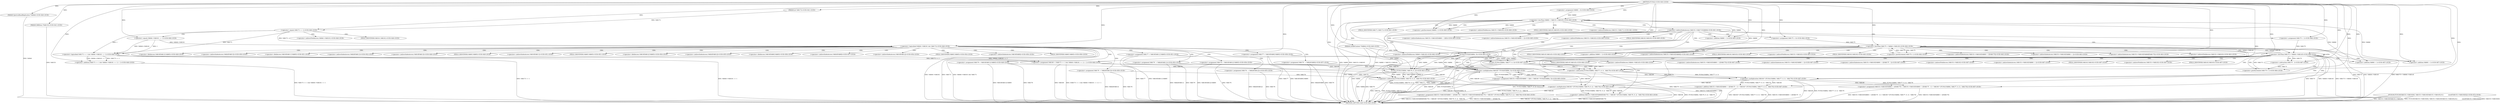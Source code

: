 
digraph "FUN42" {  

"4525" [label = "(METHOD,FUN42)<SUB>840</SUB>" ]

"4746" [label = "(METHOD_RETURN,void)<SUB>840</SUB>" ]

"4526" [label = "(PARAM,SpectralBandReplication *VAR46)<SUB>840</SUB>" ]

"4527" [label = "(PARAM,GetBitContext *VAR84)<SUB>840</SUB>" ]

"4528" [label = "(PARAM,SBRData *VAR153)<SUB>841</SUB>" ]

"4529" [label = "(PARAM,int VAR173)<SUB>841</SUB>" ]

"4538" [label = "(&lt;operator&gt;.assignment,VAR180 = (VAR173 == 1 &amp;&amp; VAR46-&gt;VAR181 == 1) + 1)<SUB>846</SUB>" ]

"4727" [label = "(FUN100,FUN100(VAR153-&gt;VAR183[0], VAR153-&gt;VAR183[VAR153-&gt;VAR165],\012           sizeof(VAR153-&gt;VAR183[0])))<SUB>872</SUB>" ]

"4552" [label = "(&lt;operator&gt;.logicalAnd,VAR46-&gt;VAR181 &amp;&amp; VAR173)<SUB>848</SUB>" ]

"4613" [label = "(&lt;operator&gt;.lessThan,VAR68 &lt; VAR153-&gt;VAR165)<SUB>860</SUB>" ]

"4618" [label = "(&lt;operator&gt;.postIncrement,VAR68++)<SUB>860</SUB>" ]

"4540" [label = "(&lt;operator&gt;.addition,(VAR173 == 1 &amp;&amp; VAR46-&gt;VAR181 == 1) + 1)<SUB>846</SUB>" ]

"4558" [label = "(&lt;operator&gt;.assignment,VAR176 = VAR19[VAR13].VAR65)<SUB>849</SUB>" ]

"4565" [label = "(&lt;operator&gt;.assignment,VAR178  = VAR20[VAR13])<SUB>850</SUB>" ]

"4570" [label = "(&lt;operator&gt;.assignment,VAR177 = VAR19[VAR11].VAR65)<SUB>851</SUB>" ]

"4577" [label = "(&lt;operator&gt;.assignment,VAR179  = VAR20[VAR11])<SUB>852</SUB>" ]

"4610" [label = "(&lt;operator&gt;.assignment,VAR68 = 0)<SUB>860</SUB>" ]

"4541" [label = "(&lt;operator&gt;.logicalAnd,VAR173 == 1 &amp;&amp; VAR46-&gt;VAR181 == 1)<SUB>846</SUB>" ]

"4584" [label = "(&lt;operator&gt;.assignment,VAR176 = VAR19[VAR12].VAR65)<SUB>854</SUB>" ]

"4591" [label = "(&lt;operator&gt;.assignment,VAR178  = VAR20[VAR12])<SUB>855</SUB>" ]

"4596" [label = "(&lt;operator&gt;.assignment,VAR177 = VAR19[VAR9].VAR65)<SUB>856</SUB>" ]

"4603" [label = "(&lt;operator&gt;.assignment,VAR179  = VAR20[VAR9])<SUB>857</SUB>" ]

"4542" [label = "(&lt;operator&gt;.equals,VAR173 == 1)<SUB>846</SUB>" ]

"4545" [label = "(&lt;operator&gt;.equals,VAR46-&gt;VAR181 == 1)<SUB>846</SUB>" ]

"4633" [label = "(&lt;operator&gt;.lessThan,VAR175 &lt; VAR46-&gt;VAR145)<SUB>862</SUB>" ]

"4638" [label = "(&lt;operator&gt;.postIncrement,VAR175++)<SUB>862</SUB>" ]

"4640" [label = "(&lt;operator&gt;.assignment,VAR153-&gt;VAR183[VAR68 + 1][VAR175] = VAR153-&gt;VAR183[VAR68][VAR175] + VAR180 * (FUN41(VAR84, VAR176, 9, 2) - VAR178))<SUB>863</SUB>" ]

"4669" [label = "(&lt;operator&gt;.assignment,VAR153-&gt;VAR183[VAR68 + 1][0] = VAR180 * FUN20(VAR84, 5))<SUB>865</SUB>" ]

"4630" [label = "(&lt;operator&gt;.assignment,VAR175 = 0)<SUB>862</SUB>" ]

"4689" [label = "(&lt;operator&gt;.lessThan,VAR175 &lt; VAR46-&gt;VAR145)<SUB>866</SUB>" ]

"4694" [label = "(&lt;operator&gt;.postIncrement,VAR175++)<SUB>866</SUB>" ]

"4696" [label = "(&lt;operator&gt;.assignment,VAR153-&gt;VAR183[VAR68 + 1][VAR175] = VAR153-&gt;VAR183[VAR68 + 1][VAR175 - 1] + VAR180 * (FUN41(VAR84, VAR177, 9, 3) - VAR179))<SUB>867</SUB>" ]

"4650" [label = "(&lt;operator&gt;.addition,VAR153-&gt;VAR183[VAR68][VAR175] + VAR180 * (FUN41(VAR84, VAR176, 9, 2) - VAR178))<SUB>863</SUB>" ]

"4679" [label = "(&lt;operator&gt;.multiplication,VAR180 * FUN20(VAR84, 5))<SUB>865</SUB>" ]

"4686" [label = "(&lt;operator&gt;.assignment,VAR175 = 1)<SUB>866</SUB>" ]

"4658" [label = "(&lt;operator&gt;.multiplication,VAR180 * (FUN41(VAR84, VAR176, 9, 2) - VAR178))<SUB>863</SUB>" ]

"4681" [label = "(FUN20,FUN20(VAR84, 5))<SUB>865</SUB>" ]

"4706" [label = "(&lt;operator&gt;.addition,VAR153-&gt;VAR183[VAR68 + 1][VAR175 - 1] + VAR180 * (FUN41(VAR84, VAR177, 9, 3) - VAR179))<SUB>867</SUB>" ]

"4646" [label = "(&lt;operator&gt;.addition,VAR68 + 1)<SUB>863</SUB>" ]

"4660" [label = "(&lt;operator&gt;.subtraction,FUN41(VAR84, VAR176, 9, 2) - VAR178)<SUB>863</SUB>" ]

"4675" [label = "(&lt;operator&gt;.addition,VAR68 + 1)<SUB>865</SUB>" ]

"4718" [label = "(&lt;operator&gt;.multiplication,VAR180 * (FUN41(VAR84, VAR177, 9, 3) - VAR179))<SUB>867</SUB>" ]

"4661" [label = "(FUN41,FUN41(VAR84, VAR176, 9, 2))<SUB>863</SUB>" ]

"4702" [label = "(&lt;operator&gt;.addition,VAR68 + 1)<SUB>867</SUB>" ]

"4715" [label = "(&lt;operator&gt;.subtraction,VAR175 - 1)<SUB>867</SUB>" ]

"4720" [label = "(&lt;operator&gt;.subtraction,FUN41(VAR84, VAR177, 9, 3) - VAR179)<SUB>867</SUB>" ]

"4712" [label = "(&lt;operator&gt;.addition,VAR68 + 1)<SUB>867</SUB>" ]

"4721" [label = "(FUN41,FUN41(VAR84, VAR177, 9, 3))<SUB>867</SUB>" ]

"4615" [label = "(&lt;operator&gt;.indirectFieldAccess,VAR153-&gt;VAR165)<SUB>860</SUB>" ]

"4560" [label = "(&lt;operator&gt;.fieldAccess,VAR19[VAR13].VAR65)<SUB>849</SUB>" ]

"4567" [label = "(&lt;operator&gt;.indirectIndexAccess,VAR20[VAR13])<SUB>850</SUB>" ]

"4572" [label = "(&lt;operator&gt;.fieldAccess,VAR19[VAR11].VAR65)<SUB>851</SUB>" ]

"4579" [label = "(&lt;operator&gt;.indirectIndexAccess,VAR20[VAR11])<SUB>852</SUB>" ]

"4617" [label = "(FIELD_IDENTIFIER,VAR165,VAR165)<SUB>860</SUB>" ]

"4622" [label = "(&lt;operator&gt;.indirectIndexAccess,VAR153-&gt;VAR171[VAR68])<SUB>861</SUB>" ]

"4546" [label = "(&lt;operator&gt;.indirectFieldAccess,VAR46-&gt;VAR181)<SUB>846</SUB>" ]

"4561" [label = "(&lt;operator&gt;.indirectIndexAccess,VAR19[VAR13])<SUB>849</SUB>" ]

"4564" [label = "(FIELD_IDENTIFIER,VAR65,VAR65)<SUB>849</SUB>" ]

"4573" [label = "(&lt;operator&gt;.indirectIndexAccess,VAR19[VAR11])<SUB>851</SUB>" ]

"4576" [label = "(FIELD_IDENTIFIER,VAR65,VAR65)<SUB>851</SUB>" ]

"4586" [label = "(&lt;operator&gt;.fieldAccess,VAR19[VAR12].VAR65)<SUB>854</SUB>" ]

"4593" [label = "(&lt;operator&gt;.indirectIndexAccess,VAR20[VAR12])<SUB>855</SUB>" ]

"4598" [label = "(&lt;operator&gt;.fieldAccess,VAR19[VAR9].VAR65)<SUB>856</SUB>" ]

"4605" [label = "(&lt;operator&gt;.indirectIndexAccess,VAR20[VAR9])<SUB>857</SUB>" ]

"4623" [label = "(&lt;operator&gt;.indirectFieldAccess,VAR153-&gt;VAR171)<SUB>861</SUB>" ]

"4548" [label = "(FIELD_IDENTIFIER,VAR181,VAR181)<SUB>846</SUB>" ]

"4587" [label = "(&lt;operator&gt;.indirectIndexAccess,VAR19[VAR12])<SUB>854</SUB>" ]

"4590" [label = "(FIELD_IDENTIFIER,VAR65,VAR65)<SUB>854</SUB>" ]

"4599" [label = "(&lt;operator&gt;.indirectIndexAccess,VAR19[VAR9])<SUB>856</SUB>" ]

"4602" [label = "(FIELD_IDENTIFIER,VAR65,VAR65)<SUB>856</SUB>" ]

"4625" [label = "(FIELD_IDENTIFIER,VAR171,VAR171)<SUB>861</SUB>" ]

"4635" [label = "(&lt;operator&gt;.indirectFieldAccess,VAR46-&gt;VAR145)<SUB>862</SUB>" ]

"4641" [label = "(&lt;operator&gt;.indirectIndexAccess,VAR153-&gt;VAR183[VAR68 + 1][VAR175])<SUB>863</SUB>" ]

"4670" [label = "(&lt;operator&gt;.indirectIndexAccess,VAR153-&gt;VAR183[VAR68 + 1][0])<SUB>865</SUB>" ]

"4637" [label = "(FIELD_IDENTIFIER,VAR145,VAR145)<SUB>862</SUB>" ]

"4642" [label = "(&lt;operator&gt;.indirectIndexAccess,VAR153-&gt;VAR183[VAR68 + 1])<SUB>863</SUB>" ]

"4651" [label = "(&lt;operator&gt;.indirectIndexAccess,VAR153-&gt;VAR183[VAR68][VAR175])<SUB>863</SUB>" ]

"4671" [label = "(&lt;operator&gt;.indirectIndexAccess,VAR153-&gt;VAR183[VAR68 + 1])<SUB>865</SUB>" ]

"4691" [label = "(&lt;operator&gt;.indirectFieldAccess,VAR46-&gt;VAR145)<SUB>866</SUB>" ]

"4697" [label = "(&lt;operator&gt;.indirectIndexAccess,VAR153-&gt;VAR183[VAR68 + 1][VAR175])<SUB>867</SUB>" ]

"4643" [label = "(&lt;operator&gt;.indirectFieldAccess,VAR153-&gt;VAR183)<SUB>863</SUB>" ]

"4652" [label = "(&lt;operator&gt;.indirectIndexAccess,VAR153-&gt;VAR183[VAR68])<SUB>863</SUB>" ]

"4672" [label = "(&lt;operator&gt;.indirectFieldAccess,VAR153-&gt;VAR183)<SUB>865</SUB>" ]

"4693" [label = "(FIELD_IDENTIFIER,VAR145,VAR145)<SUB>866</SUB>" ]

"4698" [label = "(&lt;operator&gt;.indirectIndexAccess,VAR153-&gt;VAR183[VAR68 + 1])<SUB>867</SUB>" ]

"4707" [label = "(&lt;operator&gt;.indirectIndexAccess,VAR153-&gt;VAR183[VAR68 + 1][VAR175 - 1])<SUB>867</SUB>" ]

"4645" [label = "(FIELD_IDENTIFIER,VAR183,VAR183)<SUB>863</SUB>" ]

"4653" [label = "(&lt;operator&gt;.indirectFieldAccess,VAR153-&gt;VAR183)<SUB>863</SUB>" ]

"4674" [label = "(FIELD_IDENTIFIER,VAR183,VAR183)<SUB>865</SUB>" ]

"4699" [label = "(&lt;operator&gt;.indirectFieldAccess,VAR153-&gt;VAR183)<SUB>867</SUB>" ]

"4708" [label = "(&lt;operator&gt;.indirectIndexAccess,VAR153-&gt;VAR183[VAR68 + 1])<SUB>867</SUB>" ]

"4655" [label = "(FIELD_IDENTIFIER,VAR183,VAR183)<SUB>863</SUB>" ]

"4701" [label = "(FIELD_IDENTIFIER,VAR183,VAR183)<SUB>867</SUB>" ]

"4709" [label = "(&lt;operator&gt;.indirectFieldAccess,VAR153-&gt;VAR183)<SUB>867</SUB>" ]

"4711" [label = "(FIELD_IDENTIFIER,VAR183,VAR183)<SUB>867</SUB>" ]

  "4526" -> "4746"  [ label = "DDG: VAR46"] 

  "4527" -> "4746"  [ label = "DDG: VAR84"] 

  "4528" -> "4746"  [ label = "DDG: VAR153"] 

  "4538" -> "4746"  [ label = "DDG: VAR180"] 

  "4541" -> "4746"  [ label = "DDG: VAR173 == 1"] 

  "4541" -> "4746"  [ label = "DDG: VAR46-&gt;VAR181 == 1"] 

  "4540" -> "4746"  [ label = "DDG: VAR173 == 1 &amp;&amp; VAR46-&gt;VAR181 == 1"] 

  "4538" -> "4746"  [ label = "DDG: (VAR173 == 1 &amp;&amp; VAR46-&gt;VAR181 == 1) + 1"] 

  "4552" -> "4746"  [ label = "DDG: VAR46-&gt;VAR181"] 

  "4552" -> "4746"  [ label = "DDG: VAR173"] 

  "4552" -> "4746"  [ label = "DDG: VAR46-&gt;VAR181 &amp;&amp; VAR173"] 

  "4584" -> "4746"  [ label = "DDG: VAR176"] 

  "4584" -> "4746"  [ label = "DDG: VAR19[VAR12].VAR65"] 

  "4591" -> "4746"  [ label = "DDG: VAR178"] 

  "4591" -> "4746"  [ label = "DDG: VAR20[VAR12]"] 

  "4596" -> "4746"  [ label = "DDG: VAR177"] 

  "4596" -> "4746"  [ label = "DDG: VAR19[VAR9].VAR65"] 

  "4603" -> "4746"  [ label = "DDG: VAR179"] 

  "4603" -> "4746"  [ label = "DDG: VAR20[VAR9]"] 

  "4558" -> "4746"  [ label = "DDG: VAR176"] 

  "4558" -> "4746"  [ label = "DDG: VAR19[VAR13].VAR65"] 

  "4565" -> "4746"  [ label = "DDG: VAR178"] 

  "4565" -> "4746"  [ label = "DDG: VAR20[VAR13]"] 

  "4570" -> "4746"  [ label = "DDG: VAR177"] 

  "4570" -> "4746"  [ label = "DDG: VAR19[VAR11].VAR65"] 

  "4577" -> "4746"  [ label = "DDG: VAR179"] 

  "4577" -> "4746"  [ label = "DDG: VAR20[VAR11]"] 

  "4613" -> "4746"  [ label = "DDG: VAR68"] 

  "4613" -> "4746"  [ label = "DDG: VAR153-&gt;VAR165"] 

  "4613" -> "4746"  [ label = "DDG: VAR68 &lt; VAR153-&gt;VAR165"] 

  "4727" -> "4746"  [ label = "DDG: VAR153-&gt;VAR183[0]"] 

  "4727" -> "4746"  [ label = "DDG: VAR153-&gt;VAR183[VAR153-&gt;VAR165]"] 

  "4727" -> "4746"  [ label = "DDG: FUN100(VAR153-&gt;VAR183[0], VAR153-&gt;VAR183[VAR153-&gt;VAR165],\012           sizeof(VAR153-&gt;VAR183[0]))"] 

  "4669" -> "4746"  [ label = "DDG: VAR153-&gt;VAR183[VAR68 + 1][0]"] 

  "4679" -> "4746"  [ label = "DDG: VAR180"] 

  "4681" -> "4746"  [ label = "DDG: VAR84"] 

  "4679" -> "4746"  [ label = "DDG: FUN20(VAR84, 5)"] 

  "4669" -> "4746"  [ label = "DDG: VAR180 * FUN20(VAR84, 5)"] 

  "4689" -> "4746"  [ label = "DDG: VAR175"] 

  "4689" -> "4746"  [ label = "DDG: VAR46-&gt;VAR145"] 

  "4689" -> "4746"  [ label = "DDG: VAR175 &lt; VAR46-&gt;VAR145"] 

  "4696" -> "4746"  [ label = "DDG: VAR153-&gt;VAR183[VAR68 + 1][VAR175]"] 

  "4706" -> "4746"  [ label = "DDG: VAR153-&gt;VAR183[VAR68 + 1][VAR175 - 1]"] 

  "4718" -> "4746"  [ label = "DDG: VAR180"] 

  "4721" -> "4746"  [ label = "DDG: VAR84"] 

  "4721" -> "4746"  [ label = "DDG: VAR177"] 

  "4720" -> "4746"  [ label = "DDG: FUN41(VAR84, VAR177, 9, 3)"] 

  "4720" -> "4746"  [ label = "DDG: VAR179"] 

  "4718" -> "4746"  [ label = "DDG: FUN41(VAR84, VAR177, 9, 3) - VAR179"] 

  "4706" -> "4746"  [ label = "DDG: VAR180 * (FUN41(VAR84, VAR177, 9, 3) - VAR179)"] 

  "4696" -> "4746"  [ label = "DDG: VAR153-&gt;VAR183[VAR68 + 1][VAR175 - 1] + VAR180 * (FUN41(VAR84, VAR177, 9, 3) - VAR179)"] 

  "4633" -> "4746"  [ label = "DDG: VAR175"] 

  "4633" -> "4746"  [ label = "DDG: VAR46-&gt;VAR145"] 

  "4633" -> "4746"  [ label = "DDG: VAR175 &lt; VAR46-&gt;VAR145"] 

  "4640" -> "4746"  [ label = "DDG: VAR153-&gt;VAR183[VAR68 + 1][VAR175]"] 

  "4650" -> "4746"  [ label = "DDG: VAR153-&gt;VAR183[VAR68][VAR175]"] 

  "4658" -> "4746"  [ label = "DDG: VAR180"] 

  "4661" -> "4746"  [ label = "DDG: VAR84"] 

  "4661" -> "4746"  [ label = "DDG: VAR176"] 

  "4660" -> "4746"  [ label = "DDG: FUN41(VAR84, VAR176, 9, 2)"] 

  "4660" -> "4746"  [ label = "DDG: VAR178"] 

  "4658" -> "4746"  [ label = "DDG: FUN41(VAR84, VAR176, 9, 2) - VAR178"] 

  "4650" -> "4746"  [ label = "DDG: VAR180 * (FUN41(VAR84, VAR176, 9, 2) - VAR178)"] 

  "4640" -> "4746"  [ label = "DDG: VAR153-&gt;VAR183[VAR68][VAR175] + VAR180 * (FUN41(VAR84, VAR176, 9, 2) - VAR178)"] 

  "4525" -> "4526"  [ label = "DDG: "] 

  "4525" -> "4527"  [ label = "DDG: "] 

  "4525" -> "4528"  [ label = "DDG: "] 

  "4525" -> "4529"  [ label = "DDG: "] 

  "4541" -> "4538"  [ label = "DDG: VAR173 == 1"] 

  "4541" -> "4538"  [ label = "DDG: VAR46-&gt;VAR181 == 1"] 

  "4525" -> "4538"  [ label = "DDG: "] 

  "4541" -> "4540"  [ label = "DDG: VAR173 == 1"] 

  "4541" -> "4540"  [ label = "DDG: VAR46-&gt;VAR181 == 1"] 

  "4525" -> "4540"  [ label = "DDG: "] 

  "4545" -> "4552"  [ label = "DDG: VAR46-&gt;VAR181"] 

  "4542" -> "4552"  [ label = "DDG: VAR173"] 

  "4525" -> "4552"  [ label = "DDG: "] 

  "4525" -> "4610"  [ label = "DDG: "] 

  "4610" -> "4613"  [ label = "DDG: VAR68"] 

  "4618" -> "4613"  [ label = "DDG: VAR68"] 

  "4525" -> "4613"  [ label = "DDG: "] 

  "4613" -> "4618"  [ label = "DDG: VAR68"] 

  "4525" -> "4618"  [ label = "DDG: "] 

  "4542" -> "4541"  [ label = "DDG: VAR173"] 

  "4542" -> "4541"  [ label = "DDG: 1"] 

  "4545" -> "4541"  [ label = "DDG: VAR46-&gt;VAR181"] 

  "4545" -> "4541"  [ label = "DDG: 1"] 

  "4529" -> "4542"  [ label = "DDG: VAR173"] 

  "4525" -> "4542"  [ label = "DDG: "] 

  "4525" -> "4545"  [ label = "DDG: "] 

  "4658" -> "4640"  [ label = "DDG: VAR180"] 

  "4658" -> "4640"  [ label = "DDG: FUN41(VAR84, VAR176, 9, 2) - VAR178"] 

  "4679" -> "4669"  [ label = "DDG: VAR180"] 

  "4679" -> "4669"  [ label = "DDG: FUN20(VAR84, 5)"] 

  "4525" -> "4630"  [ label = "DDG: "] 

  "4630" -> "4633"  [ label = "DDG: VAR175"] 

  "4638" -> "4633"  [ label = "DDG: VAR175"] 

  "4525" -> "4633"  [ label = "DDG: "] 

  "4689" -> "4633"  [ label = "DDG: VAR46-&gt;VAR145"] 

  "4633" -> "4638"  [ label = "DDG: VAR175"] 

  "4525" -> "4638"  [ label = "DDG: "] 

  "4718" -> "4696"  [ label = "DDG: VAR180"] 

  "4718" -> "4696"  [ label = "DDG: FUN41(VAR84, VAR177, 9, 3) - VAR179"] 

  "4658" -> "4650"  [ label = "DDG: VAR180"] 

  "4658" -> "4650"  [ label = "DDG: FUN41(VAR84, VAR176, 9, 2) - VAR178"] 

  "4538" -> "4679"  [ label = "DDG: VAR180"] 

  "4718" -> "4679"  [ label = "DDG: VAR180"] 

  "4658" -> "4679"  [ label = "DDG: VAR180"] 

  "4525" -> "4679"  [ label = "DDG: "] 

  "4681" -> "4679"  [ label = "DDG: VAR84"] 

  "4681" -> "4679"  [ label = "DDG: 5"] 

  "4525" -> "4686"  [ label = "DDG: "] 

  "4686" -> "4689"  [ label = "DDG: VAR175"] 

  "4694" -> "4689"  [ label = "DDG: VAR175"] 

  "4525" -> "4689"  [ label = "DDG: "] 

  "4633" -> "4689"  [ label = "DDG: VAR46-&gt;VAR145"] 

  "4715" -> "4694"  [ label = "DDG: VAR175"] 

  "4525" -> "4694"  [ label = "DDG: "] 

  "4538" -> "4658"  [ label = "DDG: VAR180"] 

  "4679" -> "4658"  [ label = "DDG: VAR180"] 

  "4718" -> "4658"  [ label = "DDG: VAR180"] 

  "4525" -> "4658"  [ label = "DDG: "] 

  "4660" -> "4658"  [ label = "DDG: FUN41(VAR84, VAR176, 9, 2)"] 

  "4660" -> "4658"  [ label = "DDG: VAR178"] 

  "4527" -> "4681"  [ label = "DDG: VAR84"] 

  "4721" -> "4681"  [ label = "DDG: VAR84"] 

  "4661" -> "4681"  [ label = "DDG: VAR84"] 

  "4525" -> "4681"  [ label = "DDG: "] 

  "4718" -> "4706"  [ label = "DDG: VAR180"] 

  "4718" -> "4706"  [ label = "DDG: FUN41(VAR84, VAR177, 9, 3) - VAR179"] 

  "4613" -> "4646"  [ label = "DDG: VAR68"] 

  "4525" -> "4646"  [ label = "DDG: "] 

  "4661" -> "4660"  [ label = "DDG: VAR84"] 

  "4661" -> "4660"  [ label = "DDG: VAR176"] 

  "4661" -> "4660"  [ label = "DDG: 9"] 

  "4661" -> "4660"  [ label = "DDG: 2"] 

  "4591" -> "4660"  [ label = "DDG: VAR178"] 

  "4565" -> "4660"  [ label = "DDG: VAR178"] 

  "4525" -> "4660"  [ label = "DDG: "] 

  "4613" -> "4675"  [ label = "DDG: VAR68"] 

  "4525" -> "4675"  [ label = "DDG: "] 

  "4679" -> "4718"  [ label = "DDG: VAR180"] 

  "4525" -> "4718"  [ label = "DDG: "] 

  "4720" -> "4718"  [ label = "DDG: FUN41(VAR84, VAR177, 9, 3)"] 

  "4720" -> "4718"  [ label = "DDG: VAR179"] 

  "4527" -> "4661"  [ label = "DDG: VAR84"] 

  "4681" -> "4661"  [ label = "DDG: VAR84"] 

  "4721" -> "4661"  [ label = "DDG: VAR84"] 

  "4525" -> "4661"  [ label = "DDG: "] 

  "4584" -> "4661"  [ label = "DDG: VAR176"] 

  "4558" -> "4661"  [ label = "DDG: VAR176"] 

  "4525" -> "4702"  [ label = "DDG: "] 

  "4613" -> "4702"  [ label = "DDG: VAR68"] 

  "4689" -> "4715"  [ label = "DDG: VAR175"] 

  "4525" -> "4715"  [ label = "DDG: "] 

  "4721" -> "4720"  [ label = "DDG: VAR84"] 

  "4721" -> "4720"  [ label = "DDG: VAR177"] 

  "4721" -> "4720"  [ label = "DDG: 9"] 

  "4721" -> "4720"  [ label = "DDG: 3"] 

  "4603" -> "4720"  [ label = "DDG: VAR179"] 

  "4577" -> "4720"  [ label = "DDG: VAR179"] 

  "4525" -> "4720"  [ label = "DDG: "] 

  "4525" -> "4712"  [ label = "DDG: "] 

  "4613" -> "4712"  [ label = "DDG: VAR68"] 

  "4681" -> "4721"  [ label = "DDG: VAR84"] 

  "4525" -> "4721"  [ label = "DDG: "] 

  "4596" -> "4721"  [ label = "DDG: VAR177"] 

  "4570" -> "4721"  [ label = "DDG: VAR177"] 

  "4552" -> "4587"  [ label = "CDG: "] 

  "4552" -> "4584"  [ label = "CDG: "] 

  "4552" -> "4567"  [ label = "CDG: "] 

  "4552" -> "4591"  [ label = "CDG: "] 

  "4552" -> "4590"  [ label = "CDG: "] 

  "4552" -> "4560"  [ label = "CDG: "] 

  "4552" -> "4605"  [ label = "CDG: "] 

  "4552" -> "4558"  [ label = "CDG: "] 

  "4552" -> "4564"  [ label = "CDG: "] 

  "4552" -> "4599"  [ label = "CDG: "] 

  "4552" -> "4602"  [ label = "CDG: "] 

  "4552" -> "4579"  [ label = "CDG: "] 

  "4552" -> "4561"  [ label = "CDG: "] 

  "4552" -> "4596"  [ label = "CDG: "] 

  "4552" -> "4593"  [ label = "CDG: "] 

  "4552" -> "4572"  [ label = "CDG: "] 

  "4552" -> "4598"  [ label = "CDG: "] 

  "4552" -> "4586"  [ label = "CDG: "] 

  "4552" -> "4576"  [ label = "CDG: "] 

  "4552" -> "4573"  [ label = "CDG: "] 

  "4552" -> "4565"  [ label = "CDG: "] 

  "4552" -> "4603"  [ label = "CDG: "] 

  "4552" -> "4577"  [ label = "CDG: "] 

  "4552" -> "4570"  [ label = "CDG: "] 

  "4613" -> "4625"  [ label = "CDG: "] 

  "4613" -> "4613"  [ label = "CDG: "] 

  "4613" -> "4615"  [ label = "CDG: "] 

  "4613" -> "4623"  [ label = "CDG: "] 

  "4613" -> "4622"  [ label = "CDG: "] 

  "4613" -> "4618"  [ label = "CDG: "] 

  "4613" -> "4617"  [ label = "CDG: "] 

  "4542" -> "4548"  [ label = "CDG: "] 

  "4542" -> "4546"  [ label = "CDG: "] 

  "4542" -> "4545"  [ label = "CDG: "] 

  "4622" -> "4681"  [ label = "CDG: "] 

  "4622" -> "4689"  [ label = "CDG: "] 

  "4622" -> "4669"  [ label = "CDG: "] 

  "4622" -> "4672"  [ label = "CDG: "] 

  "4622" -> "4674"  [ label = "CDG: "] 

  "4622" -> "4691"  [ label = "CDG: "] 

  "4622" -> "4693"  [ label = "CDG: "] 

  "4622" -> "4635"  [ label = "CDG: "] 

  "4622" -> "4633"  [ label = "CDG: "] 

  "4622" -> "4670"  [ label = "CDG: "] 

  "4622" -> "4675"  [ label = "CDG: "] 

  "4622" -> "4630"  [ label = "CDG: "] 

  "4622" -> "4637"  [ label = "CDG: "] 

  "4622" -> "4686"  [ label = "CDG: "] 

  "4622" -> "4679"  [ label = "CDG: "] 

  "4622" -> "4671"  [ label = "CDG: "] 

  "4633" -> "4661"  [ label = "CDG: "] 

  "4633" -> "4645"  [ label = "CDG: "] 

  "4633" -> "4642"  [ label = "CDG: "] 

  "4633" -> "4650"  [ label = "CDG: "] 

  "4633" -> "4660"  [ label = "CDG: "] 

  "4633" -> "4641"  [ label = "CDG: "] 

  "4633" -> "4655"  [ label = "CDG: "] 

  "4633" -> "4653"  [ label = "CDG: "] 

  "4633" -> "4652"  [ label = "CDG: "] 

  "4633" -> "4658"  [ label = "CDG: "] 

  "4633" -> "4640"  [ label = "CDG: "] 

  "4633" -> "4643"  [ label = "CDG: "] 

  "4633" -> "4646"  [ label = "CDG: "] 

  "4633" -> "4651"  [ label = "CDG: "] 

  "4633" -> "4635"  [ label = "CDG: "] 

  "4633" -> "4633"  [ label = "CDG: "] 

  "4633" -> "4637"  [ label = "CDG: "] 

  "4633" -> "4638"  [ label = "CDG: "] 

  "4689" -> "4721"  [ label = "CDG: "] 

  "4689" -> "4698"  [ label = "CDG: "] 

  "4689" -> "4715"  [ label = "CDG: "] 

  "4689" -> "4689"  [ label = "CDG: "] 

  "4689" -> "4694"  [ label = "CDG: "] 

  "4689" -> "4707"  [ label = "CDG: "] 

  "4689" -> "4696"  [ label = "CDG: "] 

  "4689" -> "4720"  [ label = "CDG: "] 

  "4689" -> "4691"  [ label = "CDG: "] 

  "4689" -> "4699"  [ label = "CDG: "] 

  "4689" -> "4693"  [ label = "CDG: "] 

  "4689" -> "4708"  [ label = "CDG: "] 

  "4689" -> "4701"  [ label = "CDG: "] 

  "4689" -> "4709"  [ label = "CDG: "] 

  "4689" -> "4706"  [ label = "CDG: "] 

  "4689" -> "4697"  [ label = "CDG: "] 

  "4689" -> "4702"  [ label = "CDG: "] 

  "4689" -> "4712"  [ label = "CDG: "] 

  "4689" -> "4718"  [ label = "CDG: "] 

  "4689" -> "4711"  [ label = "CDG: "] 

}